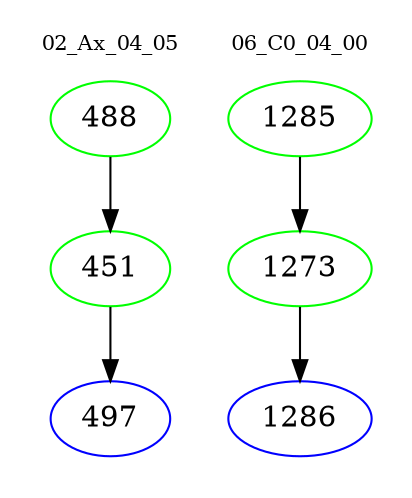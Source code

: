 digraph{
subgraph cluster_0 {
color = white
label = "02_Ax_04_05";
fontsize=10;
T0_488 [label="488", color="green"]
T0_488 -> T0_451 [color="black"]
T0_451 [label="451", color="green"]
T0_451 -> T0_497 [color="black"]
T0_497 [label="497", color="blue"]
}
subgraph cluster_1 {
color = white
label = "06_C0_04_00";
fontsize=10;
T1_1285 [label="1285", color="green"]
T1_1285 -> T1_1273 [color="black"]
T1_1273 [label="1273", color="green"]
T1_1273 -> T1_1286 [color="black"]
T1_1286 [label="1286", color="blue"]
}
}
